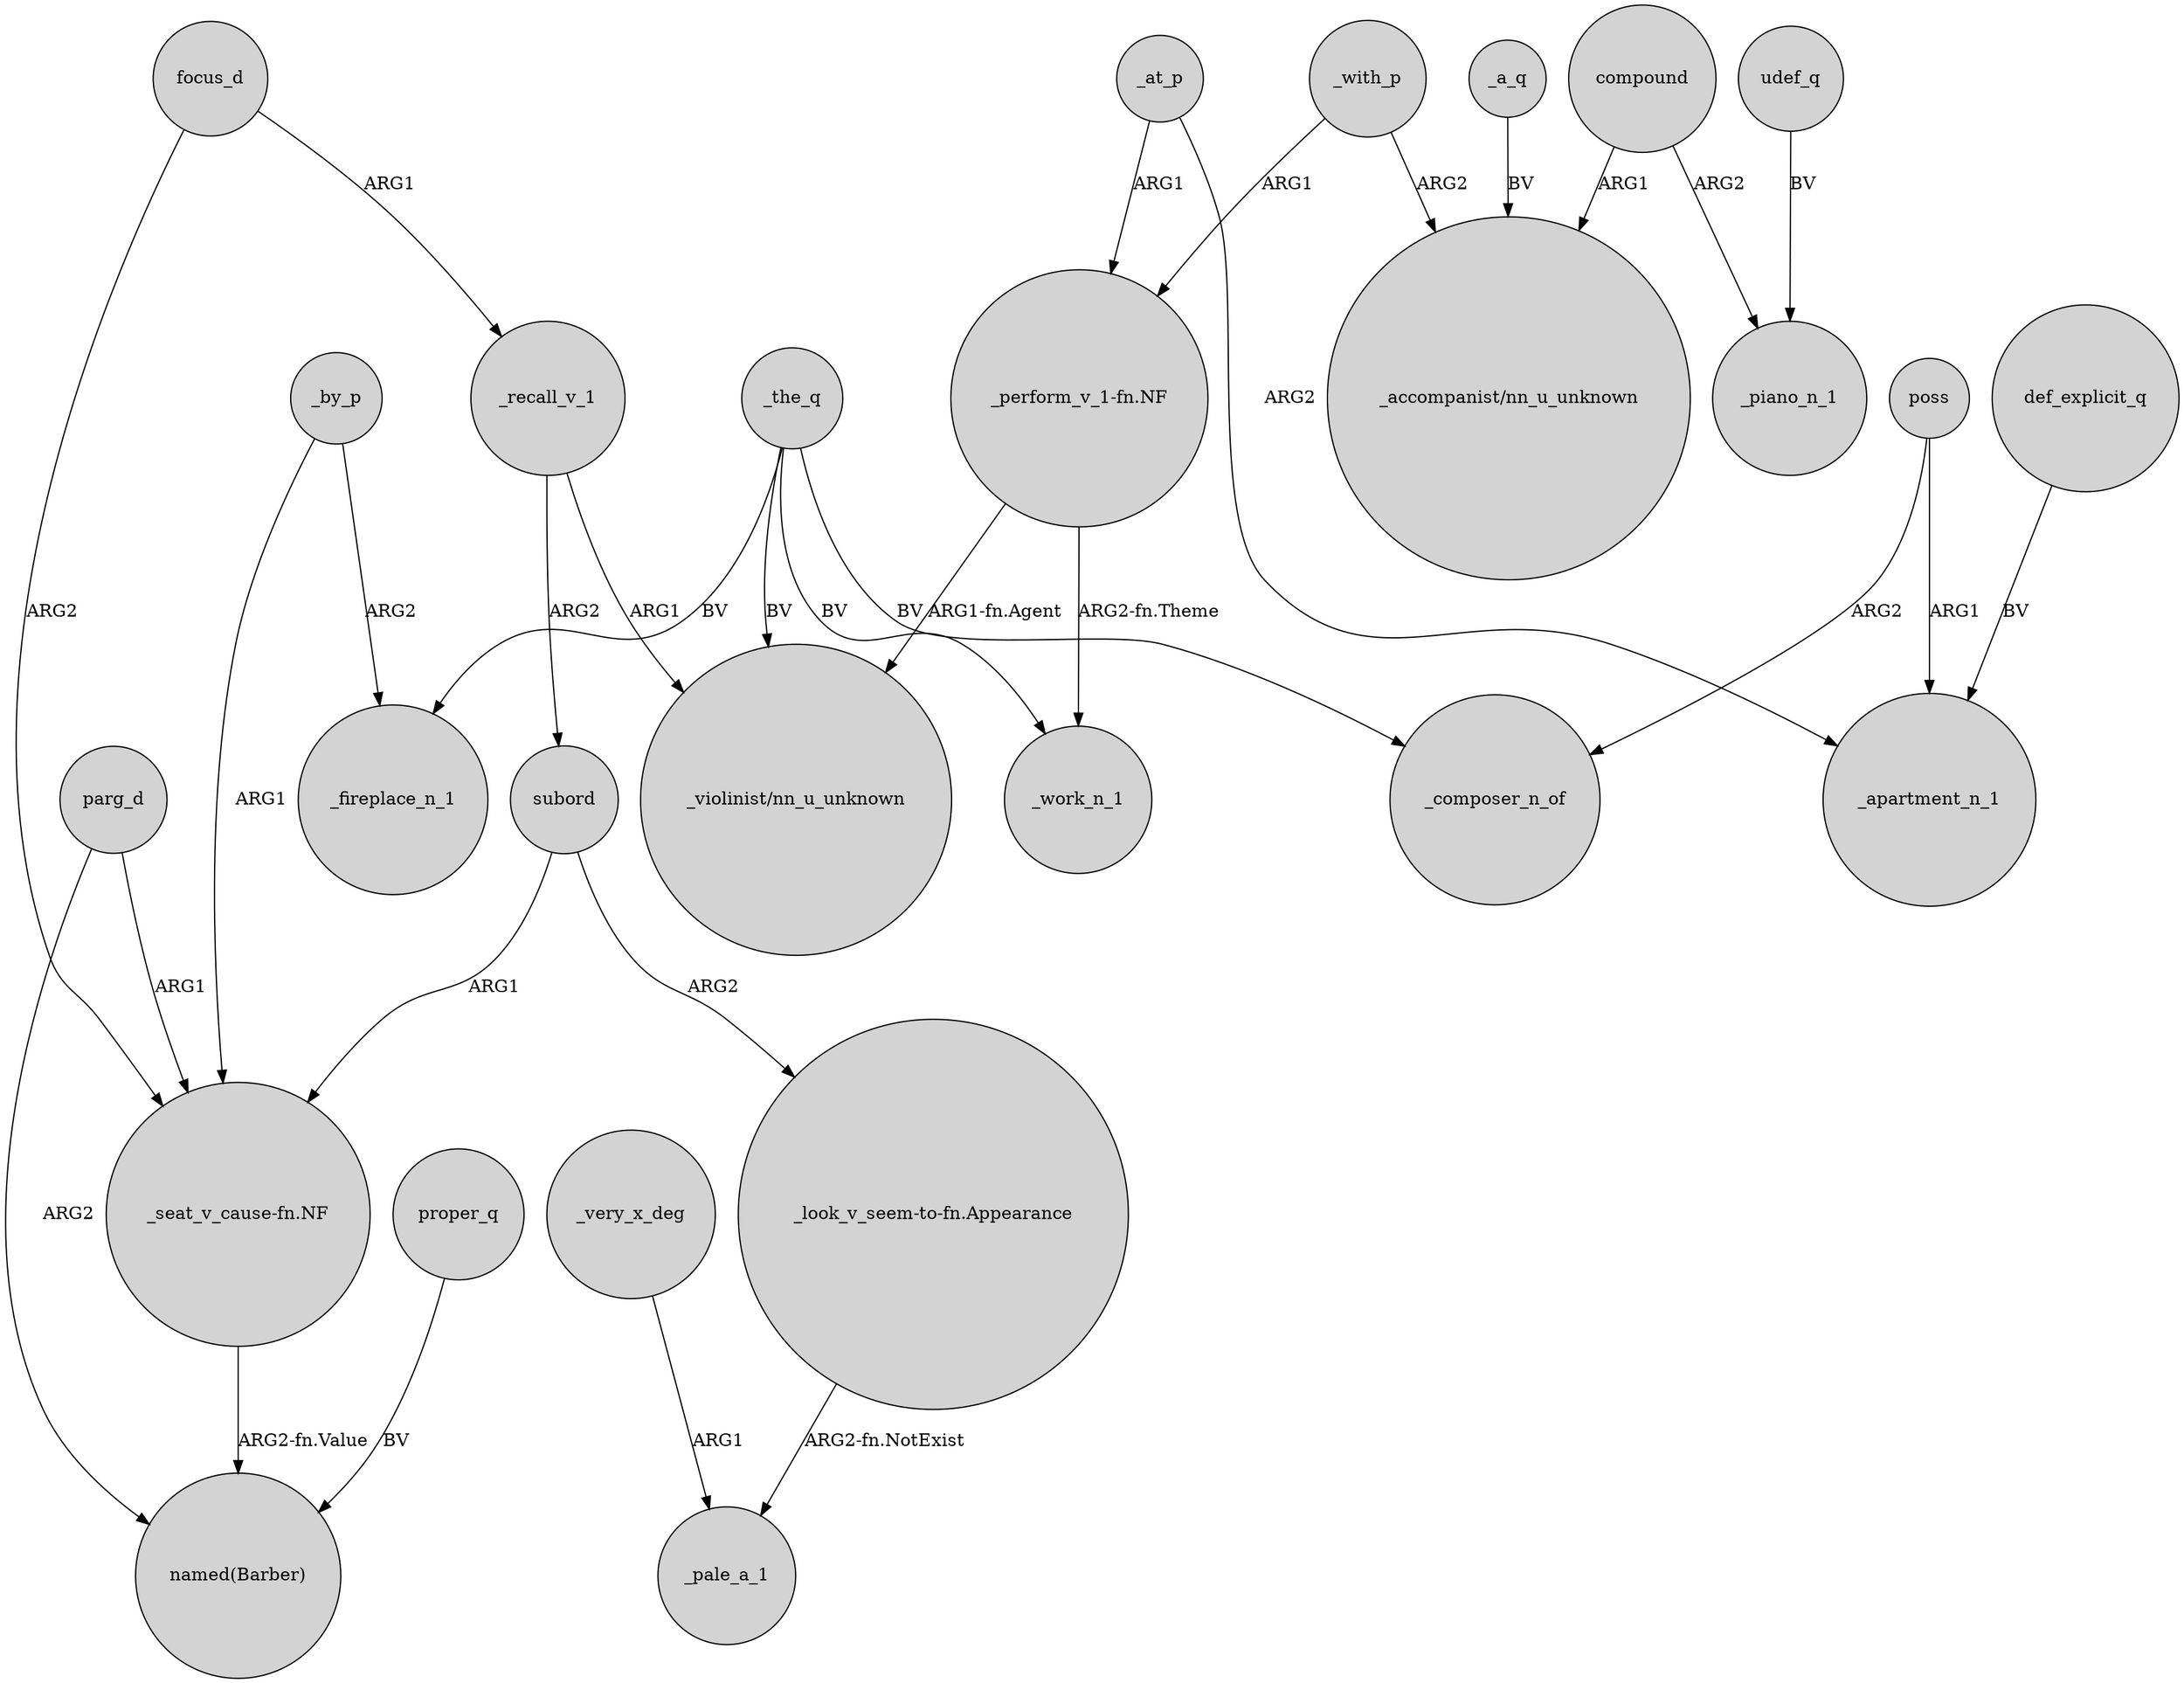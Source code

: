 digraph {
	node [shape=circle style=filled]
	parg_d -> "_seat_v_cause-fn.NF" [label=ARG1]
	_a_q -> "_accompanist/nn_u_unknown" [label=BV]
	_by_p -> "_seat_v_cause-fn.NF" [label=ARG1]
	udef_q -> _piano_n_1 [label=BV]
	subord -> "_look_v_seem-to-fn.Appearance" [label=ARG2]
	proper_q -> "named(Barber)" [label=BV]
	_with_p -> "_perform_v_1-fn.NF" [label=ARG1]
	_the_q -> "_violinist/nn_u_unknown" [label=BV]
	_at_p -> "_perform_v_1-fn.NF" [label=ARG1]
	compound -> "_accompanist/nn_u_unknown" [label=ARG1]
	"_perform_v_1-fn.NF" -> _work_n_1 [label="ARG2-fn.Theme"]
	_the_q -> _fireplace_n_1 [label=BV]
	_the_q -> _composer_n_of [label=BV]
	focus_d -> _recall_v_1 [label=ARG1]
	"_look_v_seem-to-fn.Appearance" -> _pale_a_1 [label="ARG2-fn.NotExist"]
	poss -> _composer_n_of [label=ARG2]
	_with_p -> "_accompanist/nn_u_unknown" [label=ARG2]
	focus_d -> "_seat_v_cause-fn.NF" [label=ARG2]
	parg_d -> "named(Barber)" [label=ARG2]
	compound -> _piano_n_1 [label=ARG2]
	_very_x_deg -> _pale_a_1 [label=ARG1]
	_recall_v_1 -> subord [label=ARG2]
	subord -> "_seat_v_cause-fn.NF" [label=ARG1]
	"_perform_v_1-fn.NF" -> "_violinist/nn_u_unknown" [label="ARG1-fn.Agent"]
	"_seat_v_cause-fn.NF" -> "named(Barber)" [label="ARG2-fn.Value"]
	def_explicit_q -> _apartment_n_1 [label=BV]
	_by_p -> _fireplace_n_1 [label=ARG2]
	poss -> _apartment_n_1 [label=ARG1]
	_at_p -> _apartment_n_1 [label=ARG2]
	_recall_v_1 -> "_violinist/nn_u_unknown" [label=ARG1]
	_the_q -> _work_n_1 [label=BV]
}

